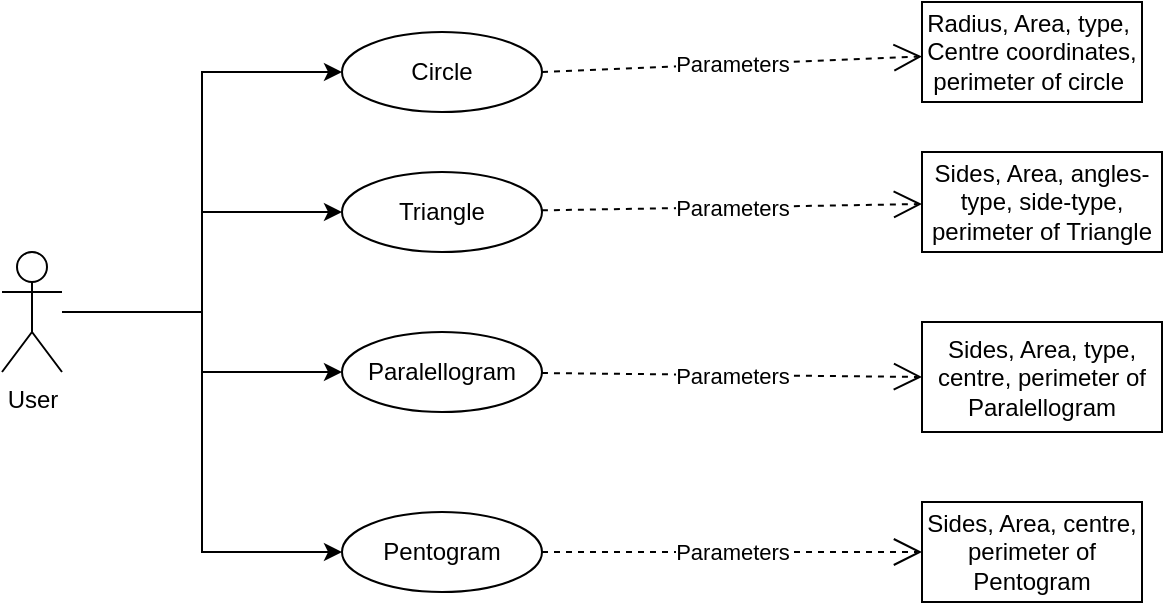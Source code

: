 <mxfile version="23.0.2" type="device">
  <diagram name="Страница — 1" id="fRS60G5y8LDYD_8jP_Z2">
    <mxGraphModel dx="943" dy="468" grid="1" gridSize="10" guides="1" tooltips="1" connect="1" arrows="1" fold="1" page="1" pageScale="1" pageWidth="827" pageHeight="1169" math="0" shadow="0">
      <root>
        <mxCell id="0" />
        <mxCell id="1" parent="0" />
        <mxCell id="lryhOCC0ga7o_A1QoKCl-12" style="edgeStyle=orthogonalEdgeStyle;rounded=0;orthogonalLoop=1;jettySize=auto;html=1;entryX=0;entryY=0.5;entryDx=0;entryDy=0;" edge="1" parent="1" source="lryhOCC0ga7o_A1QoKCl-1" target="lryhOCC0ga7o_A1QoKCl-6">
          <mxGeometry relative="1" as="geometry" />
        </mxCell>
        <mxCell id="lryhOCC0ga7o_A1QoKCl-13" style="edgeStyle=orthogonalEdgeStyle;rounded=0;orthogonalLoop=1;jettySize=auto;html=1;" edge="1" parent="1" source="lryhOCC0ga7o_A1QoKCl-1" target="lryhOCC0ga7o_A1QoKCl-8">
          <mxGeometry relative="1" as="geometry" />
        </mxCell>
        <mxCell id="lryhOCC0ga7o_A1QoKCl-14" style="edgeStyle=orthogonalEdgeStyle;rounded=0;orthogonalLoop=1;jettySize=auto;html=1;" edge="1" parent="1" source="lryhOCC0ga7o_A1QoKCl-1" target="lryhOCC0ga7o_A1QoKCl-7">
          <mxGeometry relative="1" as="geometry" />
        </mxCell>
        <mxCell id="lryhOCC0ga7o_A1QoKCl-15" style="edgeStyle=orthogonalEdgeStyle;rounded=0;orthogonalLoop=1;jettySize=auto;html=1;entryX=0;entryY=0.5;entryDx=0;entryDy=0;" edge="1" parent="1" source="lryhOCC0ga7o_A1QoKCl-1" target="lryhOCC0ga7o_A1QoKCl-9">
          <mxGeometry relative="1" as="geometry" />
        </mxCell>
        <mxCell id="lryhOCC0ga7o_A1QoKCl-1" value="User" style="shape=umlActor;verticalLabelPosition=bottom;verticalAlign=top;html=1;outlineConnect=0;" vertex="1" parent="1">
          <mxGeometry x="50" y="210" width="30" height="60" as="geometry" />
        </mxCell>
        <mxCell id="lryhOCC0ga7o_A1QoKCl-6" value="Circle" style="ellipse;whiteSpace=wrap;html=1;align=center;" vertex="1" parent="1">
          <mxGeometry x="220" y="100" width="100" height="40" as="geometry" />
        </mxCell>
        <mxCell id="lryhOCC0ga7o_A1QoKCl-7" value="Paralellogram" style="ellipse;whiteSpace=wrap;html=1;align=center;" vertex="1" parent="1">
          <mxGeometry x="220" y="250" width="100" height="40" as="geometry" />
        </mxCell>
        <mxCell id="lryhOCC0ga7o_A1QoKCl-8" value="Triangle" style="ellipse;whiteSpace=wrap;html=1;align=center;" vertex="1" parent="1">
          <mxGeometry x="220" y="170" width="100" height="40" as="geometry" />
        </mxCell>
        <mxCell id="lryhOCC0ga7o_A1QoKCl-9" value="Pentogram" style="ellipse;whiteSpace=wrap;html=1;align=center;" vertex="1" parent="1">
          <mxGeometry x="220" y="340" width="100" height="40" as="geometry" />
        </mxCell>
        <mxCell id="lryhOCC0ga7o_A1QoKCl-28" value="Parameters" style="endArrow=open;endSize=12;dashed=1;html=1;rounded=0;exitX=1;exitY=0.5;exitDx=0;exitDy=0;" edge="1" parent="1" source="lryhOCC0ga7o_A1QoKCl-6" target="lryhOCC0ga7o_A1QoKCl-29">
          <mxGeometry width="160" relative="1" as="geometry">
            <mxPoint x="260" y="170" as="sourcePoint" />
            <mxPoint x="460" y="110" as="targetPoint" />
          </mxGeometry>
        </mxCell>
        <mxCell id="lryhOCC0ga7o_A1QoKCl-29" value="Radius, Area, type,&amp;nbsp; Centre coordinates, perimeter of circle&amp;nbsp;" style="html=1;whiteSpace=wrap;" vertex="1" parent="1">
          <mxGeometry x="510" y="85" width="110" height="50" as="geometry" />
        </mxCell>
        <mxCell id="lryhOCC0ga7o_A1QoKCl-30" value="Sides, Area, angles-type, side-type, perimeter of Triangle" style="html=1;whiteSpace=wrap;" vertex="1" parent="1">
          <mxGeometry x="510" y="160" width="120" height="50" as="geometry" />
        </mxCell>
        <mxCell id="lryhOCC0ga7o_A1QoKCl-31" value="Sides, Area, type, centre, perimeter of Paralellogram" style="html=1;whiteSpace=wrap;" vertex="1" parent="1">
          <mxGeometry x="510" y="245" width="120" height="55" as="geometry" />
        </mxCell>
        <mxCell id="lryhOCC0ga7o_A1QoKCl-32" value="Sides, Area, centre, perimeter of Pentogram" style="html=1;whiteSpace=wrap;" vertex="1" parent="1">
          <mxGeometry x="510" y="335" width="110" height="50" as="geometry" />
        </mxCell>
        <mxCell id="lryhOCC0ga7o_A1QoKCl-33" value="Parameters" style="endArrow=open;endSize=12;dashed=1;html=1;rounded=0;" edge="1" parent="1" source="lryhOCC0ga7o_A1QoKCl-8" target="lryhOCC0ga7o_A1QoKCl-30">
          <mxGeometry width="160" relative="1" as="geometry">
            <mxPoint x="370" y="190" as="sourcePoint" />
            <mxPoint x="560" y="182" as="targetPoint" />
          </mxGeometry>
        </mxCell>
        <mxCell id="lryhOCC0ga7o_A1QoKCl-34" value="Parameters" style="endArrow=open;endSize=12;dashed=1;html=1;rounded=0;entryX=0;entryY=0.5;entryDx=0;entryDy=0;" edge="1" parent="1" source="lryhOCC0ga7o_A1QoKCl-7" target="lryhOCC0ga7o_A1QoKCl-31">
          <mxGeometry width="160" relative="1" as="geometry">
            <mxPoint x="380" y="280" as="sourcePoint" />
            <mxPoint x="570" y="272" as="targetPoint" />
          </mxGeometry>
        </mxCell>
        <mxCell id="lryhOCC0ga7o_A1QoKCl-35" value="Parameters" style="endArrow=open;endSize=12;dashed=1;html=1;rounded=0;exitX=1;exitY=0.5;exitDx=0;exitDy=0;" edge="1" parent="1" source="lryhOCC0ga7o_A1QoKCl-9" target="lryhOCC0ga7o_A1QoKCl-32">
          <mxGeometry width="160" relative="1" as="geometry">
            <mxPoint x="380" y="360" as="sourcePoint" />
            <mxPoint x="570" y="352" as="targetPoint" />
          </mxGeometry>
        </mxCell>
      </root>
    </mxGraphModel>
  </diagram>
</mxfile>
